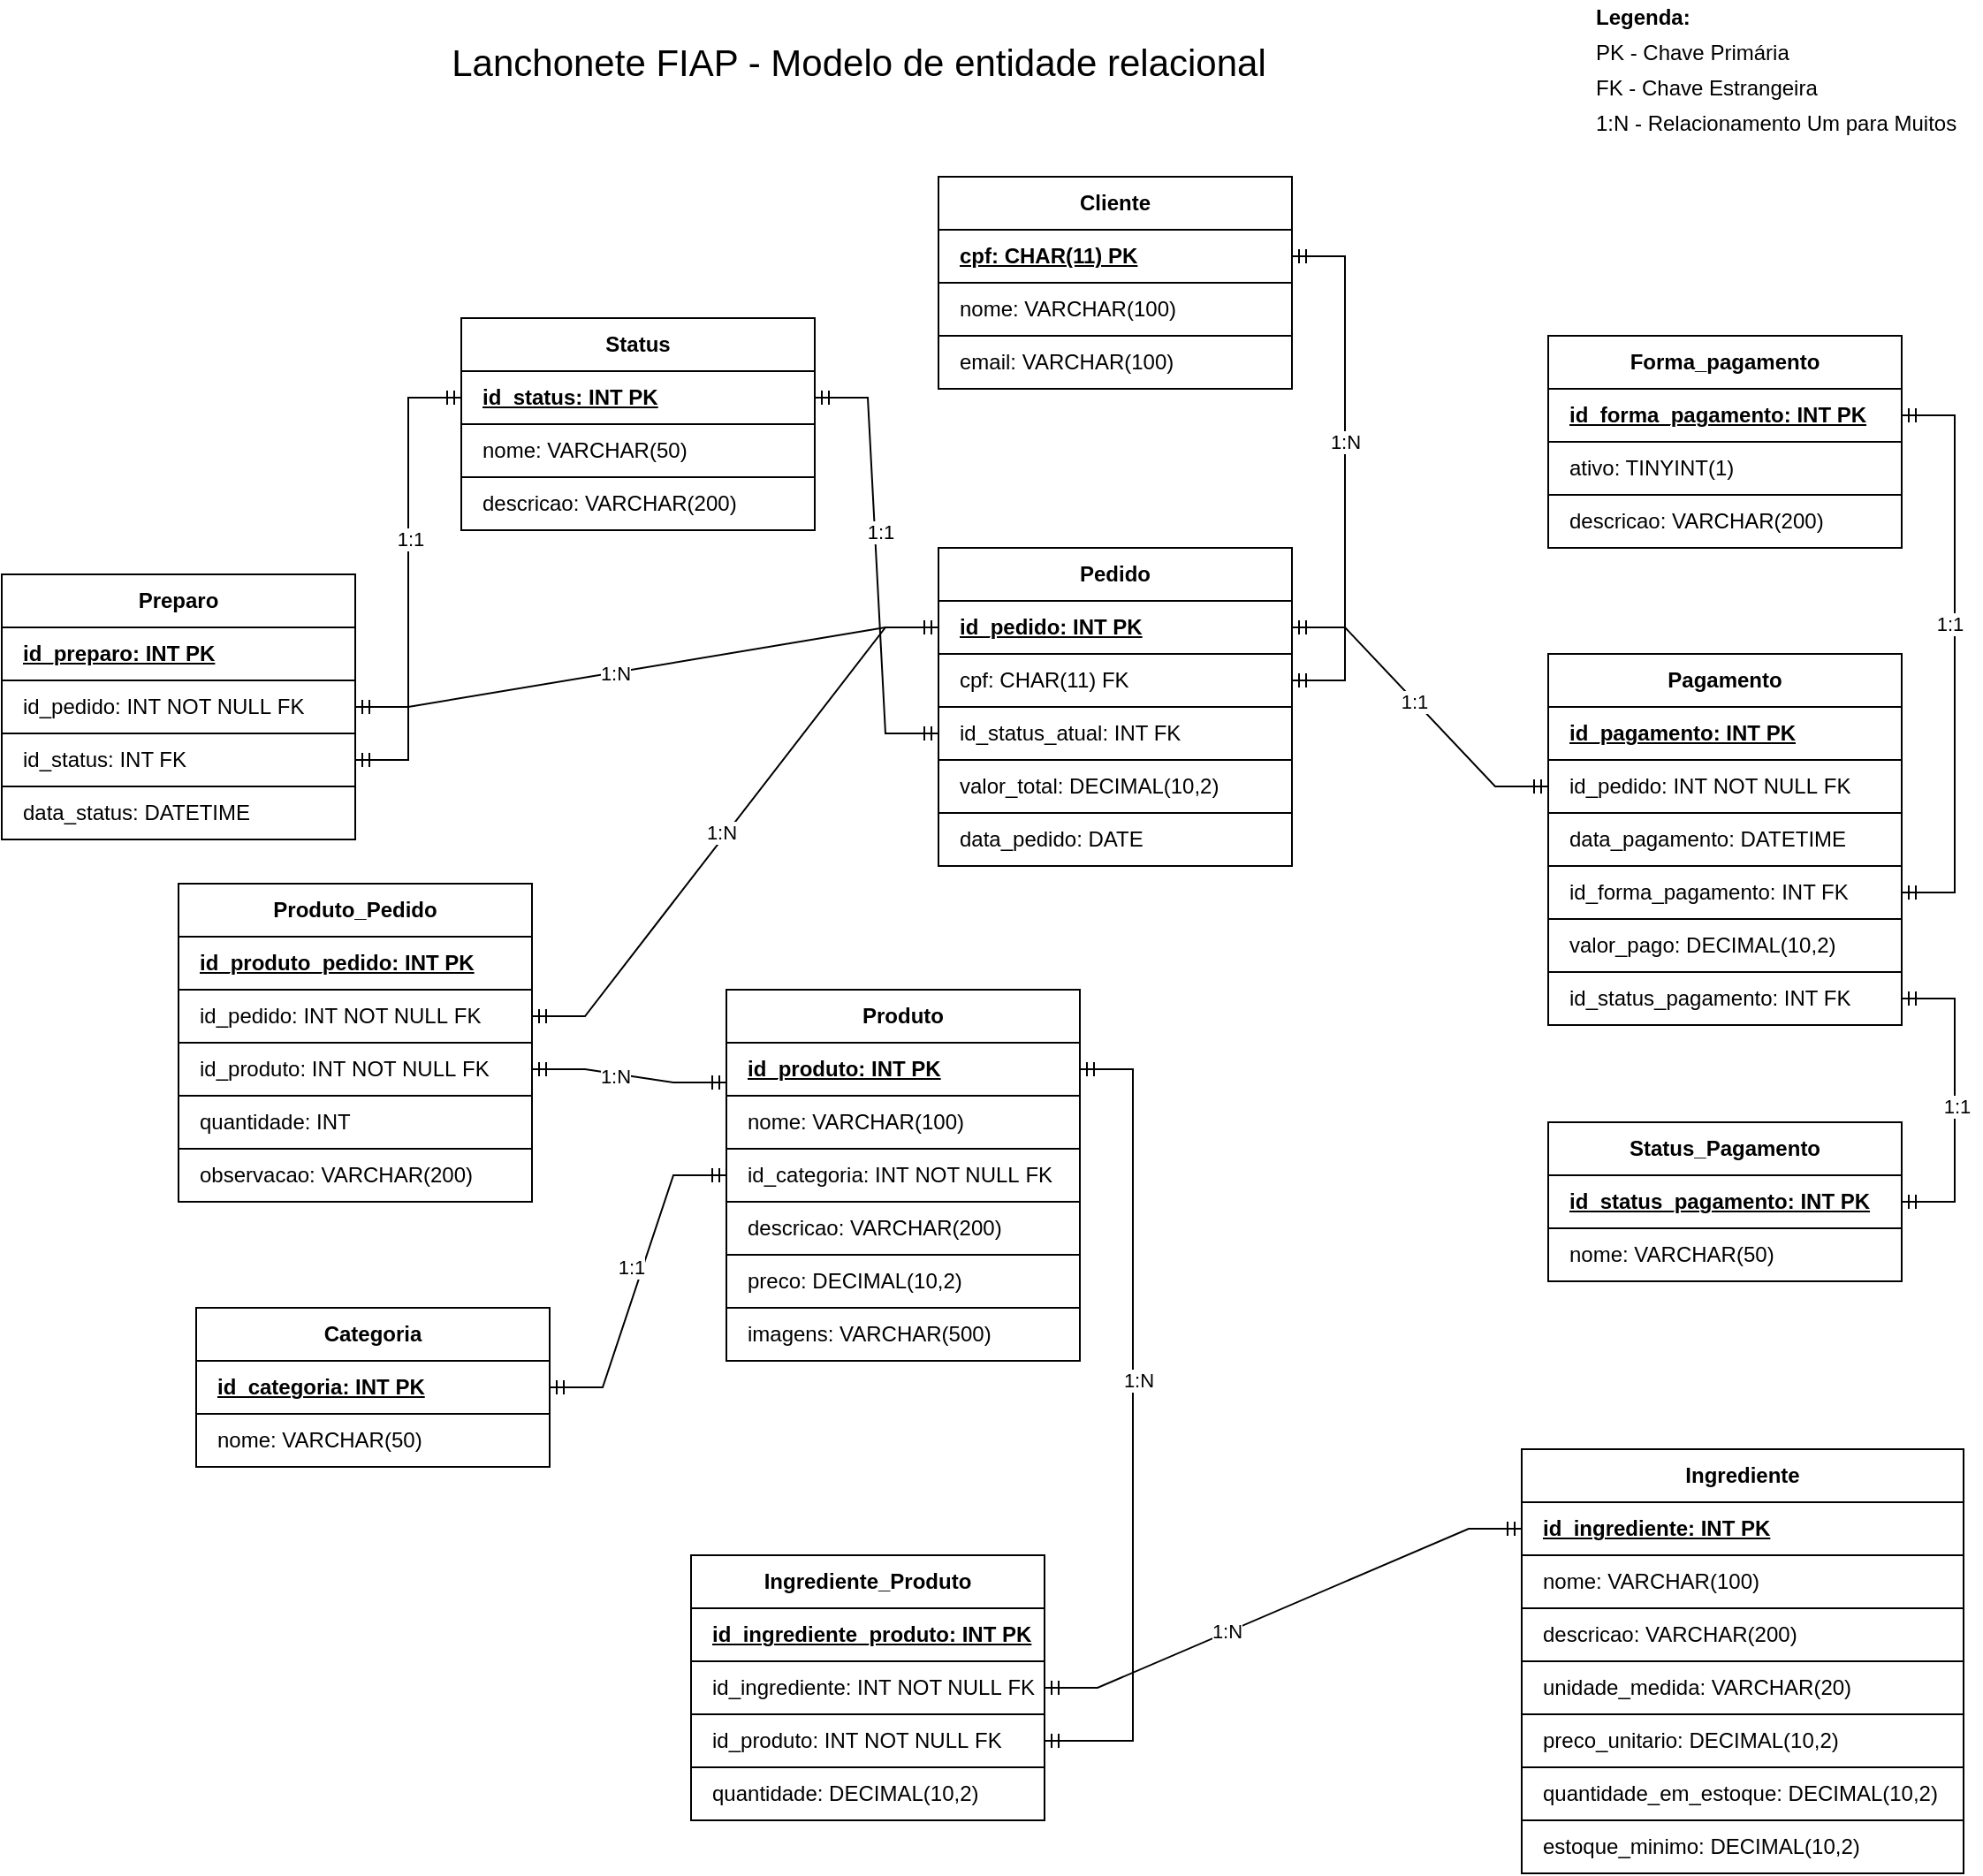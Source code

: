 <mxfile scale="1" border="10">
    <diagram name="MER Lanchonete FIAP" id="QjZd8R-ZHvt1By7iA-Us">
        <mxGraphModel dx="1017" dy="779" grid="0" gridSize="10" guides="1" tooltips="1" connect="1" arrows="1" fold="1" page="1" pageScale="1" pageWidth="1169" pageHeight="827" background="#ffffff" math="0" shadow="0">
            <root>
                <mxCell id="0"/>
                <mxCell id="1" parent="0"/>
                <mxCell id="2" value="Cliente" style="shape=table;startSize=30;container=1;childLayout=tableLayout;fixedRows=1;rowLines=0;fontStyle=1;align=center;resizeLast=1;html=1;whiteSpace=wrap;" parent="1" vertex="1">
                    <mxGeometry x="570" y="110" width="200" height="120" as="geometry"/>
                </mxCell>
                <mxCell id="3" value="cpf: CHAR(11) PK" style="shape=partialRectangle;html=1;align=left;spacingLeft=10;fontStyle=5;" parent="2" vertex="1">
                    <mxGeometry y="30" width="200" height="30" as="geometry"/>
                </mxCell>
                <mxCell id="4" value="nome: VARCHAR(100)" style="shape=partialRectangle;html=1;align=left;spacingLeft=10;" parent="2" vertex="1">
                    <mxGeometry y="60" width="200" height="30" as="geometry"/>
                </mxCell>
                <mxCell id="5" value="email: VARCHAR(100)" style="shape=partialRectangle;html=1;align=left;spacingLeft=10;" parent="2" vertex="1">
                    <mxGeometry y="90" width="200" height="30" as="geometry"/>
                </mxCell>
                <mxCell id="6" value="Status" style="shape=table;startSize=30;container=1;childLayout=tableLayout;fixedRows=1;rowLines=0;fontStyle=1;align=center;resizeLast=1;html=1;whiteSpace=wrap;" parent="1" vertex="1">
                    <mxGeometry x="300" y="190" width="200" height="120" as="geometry"/>
                </mxCell>
                <mxCell id="7" value="id_status: INT PK" style="shape=partialRectangle;html=1;align=left;spacingLeft=10;fontStyle=5;" parent="6" vertex="1">
                    <mxGeometry y="30" width="200" height="30" as="geometry"/>
                </mxCell>
                <mxCell id="8" value="nome: VARCHAR(50)" style="shape=partialRectangle;html=1;align=left;spacingLeft=10;" parent="6" vertex="1">
                    <mxGeometry y="60" width="200" height="30" as="geometry"/>
                </mxCell>
                <mxCell id="9" value="descricao: VARCHAR(200)" style="shape=partialRectangle;html=1;align=left;spacingLeft=10;" parent="6" vertex="1">
                    <mxGeometry y="90" width="200" height="30" as="geometry"/>
                </mxCell>
                <mxCell id="10" value="Pedido" style="shape=table;startSize=30;container=1;childLayout=tableLayout;fixedRows=1;rowLines=0;fontStyle=1;align=center;resizeLast=1;html=1;whiteSpace=wrap;" parent="1" vertex="1">
                    <mxGeometry x="570" y="320" width="200" height="180" as="geometry"/>
                </mxCell>
                <mxCell id="11" value="id_pedido: INT PK" style="shape=partialRectangle;html=1;align=left;spacingLeft=10;fontStyle=5;" parent="10" vertex="1">
                    <mxGeometry y="30" width="200" height="30" as="geometry"/>
                </mxCell>
                <mxCell id="12" value="cpf: CHAR(11) FK" style="shape=partialRectangle;html=1;align=left;spacingLeft=10;" parent="10" vertex="1">
                    <mxGeometry y="60" width="200" height="30" as="geometry"/>
                </mxCell>
                <mxCell id="13" value="id_status_atual: INT FK" style="shape=partialRectangle;html=1;align=left;spacingLeft=10;" parent="10" vertex="1">
                    <mxGeometry y="90" width="200" height="30" as="geometry"/>
                </mxCell>
                <mxCell id="14" value="valor_total: DECIMAL(10,2)" style="shape=partialRectangle;html=1;align=left;spacingLeft=10;" parent="10" vertex="1">
                    <mxGeometry y="120" width="200" height="30" as="geometry"/>
                </mxCell>
                <mxCell id="15" value="data_pedido: DATE" style="shape=partialRectangle;html=1;align=left;spacingLeft=10;" parent="10" vertex="1">
                    <mxGeometry y="150" width="200" height="30" as="geometry"/>
                </mxCell>
                <mxCell id="16" value="Preparo" style="shape=table;startSize=30;container=1;childLayout=tableLayout;fixedRows=1;rowLines=0;fontStyle=1;align=center;resizeLast=1;html=1;whiteSpace=wrap;" parent="1" vertex="1">
                    <mxGeometry x="40" y="335" width="200" height="150" as="geometry"/>
                </mxCell>
                <mxCell id="17" value="id_preparo: INT PK" style="shape=partialRectangle;html=1;align=left;spacingLeft=10;fontStyle=5;" parent="16" vertex="1">
                    <mxGeometry y="30" width="200" height="30" as="geometry"/>
                </mxCell>
                <mxCell id="18" value="id_pedido: INT&amp;nbsp;&lt;span style=&quot;color: rgb(0, 0, 0);&quot;&gt;NOT NULL&amp;nbsp;&lt;/span&gt;FK" style="shape=partialRectangle;html=1;align=left;spacingLeft=10;" parent="16" vertex="1">
                    <mxGeometry y="60" width="200" height="30" as="geometry"/>
                </mxCell>
                <mxCell id="19" value="id_status: INT FK" style="shape=partialRectangle;html=1;align=left;spacingLeft=10;" parent="16" vertex="1">
                    <mxGeometry y="90" width="200" height="30" as="geometry"/>
                </mxCell>
                <mxCell id="20" value="data_status: DATETIME" style="shape=partialRectangle;html=1;align=left;spacingLeft=10;" parent="16" vertex="1">
                    <mxGeometry y="120" width="200" height="30" as="geometry"/>
                </mxCell>
                <mxCell id="21" value="Forma_pagamento" style="shape=table;startSize=30;container=1;childLayout=tableLayout;fixedRows=1;rowLines=0;fontStyle=1;align=center;resizeLast=1;html=1;whiteSpace=wrap;" parent="1" vertex="1">
                    <mxGeometry x="915" y="200" width="200" height="120" as="geometry"/>
                </mxCell>
                <mxCell id="22" value="id_forma_pagamento: INT PK" style="shape=partialRectangle;html=1;align=left;spacingLeft=10;fontStyle=5;" parent="21" vertex="1">
                    <mxGeometry y="30" width="200" height="30" as="geometry"/>
                </mxCell>
                <mxCell id="23" value="nome: VARCHAR(50)" style="shape=partialRectangle;html=1;align=left;spacingLeft=10;" parent="21" vertex="1">
                    <mxGeometry y="60" width="200" height="30" as="geometry"/>
                </mxCell>
                <mxCell id="24" value="descricao: VARCHAR(200)" style="shape=partialRectangle;html=1;align=left;spacingLeft=10;" parent="21" vertex="1">
                    <mxGeometry y="90" width="200" height="30" as="geometry"/>
                </mxCell>
                <mxCell id="210" value="ativo: TINYINT(1)" style="shape=partialRectangle;html=1;align=left;spacingLeft=10;" parent="21" vertex="1">
                    <mxGeometry y="60" width="200" height="30" as="geometry"/>
                </mxCell>
                <mxCell id="25" value="Status_Pagamento" style="shape=table;startSize=30;container=1;childLayout=tableLayout;fixedRows=1;rowLines=0;fontStyle=1;align=center;resizeLast=1;html=1;whiteSpace=wrap;" parent="1" vertex="1">
                    <mxGeometry x="915" y="645" width="200" height="90" as="geometry"/>
                </mxCell>
                <mxCell id="26" value="id_status_pagamento: INT PK" style="shape=partialRectangle;html=1;align=left;spacingLeft=10;fontStyle=5;" parent="25" vertex="1">
                    <mxGeometry y="30" width="200" height="30" as="geometry"/>
                </mxCell>
                <mxCell id="27" value="nome: VARCHAR(50)" style="shape=partialRectangle;html=1;align=left;spacingLeft=10;" parent="25" vertex="1">
                    <mxGeometry y="60" width="200" height="30" as="geometry"/>
                </mxCell>
                <mxCell id="28" value="Pagamento" style="shape=table;startSize=30;container=1;childLayout=tableLayout;fixedRows=1;rowLines=0;fontStyle=1;align=center;resizeLast=1;html=1;whiteSpace=wrap;" parent="1" vertex="1">
                    <mxGeometry x="915" y="380" width="200" height="210" as="geometry"/>
                </mxCell>
                <mxCell id="29" value="id_pagamento: INT PK" style="shape=partialRectangle;html=1;align=left;spacingLeft=10;fontStyle=5;" parent="28" vertex="1">
                    <mxGeometry y="30" width="200" height="30" as="geometry"/>
                </mxCell>
                <mxCell id="30" value="id_pedido: INT&amp;nbsp;&lt;span style=&quot;color: rgb(0, 0, 0);&quot;&gt;NOT NULL&amp;nbsp;&lt;/span&gt;FK" style="shape=partialRectangle;html=1;align=left;spacingLeft=10;" parent="28" vertex="1">
                    <mxGeometry y="60" width="200" height="30" as="geometry"/>
                </mxCell>
                <mxCell id="31" value="data_pagamento: DATETIME" style="shape=partialRectangle;html=1;align=left;spacingLeft=10;" parent="28" vertex="1">
                    <mxGeometry y="90" width="200" height="30" as="geometry"/>
                </mxCell>
                <mxCell id="32" value="id_forma_pagamento: INT FK" style="shape=partialRectangle;html=1;align=left;spacingLeft=10;" parent="28" vertex="1">
                    <mxGeometry y="120" width="200" height="30" as="geometry"/>
                </mxCell>
                <mxCell id="33" value="valor_pago: DECIMAL(10,2)" style="shape=partialRectangle;html=1;align=left;spacingLeft=10;" parent="28" vertex="1">
                    <mxGeometry y="150" width="200" height="30" as="geometry"/>
                </mxCell>
                <mxCell id="34" value="id_status_pagamento: INT FK" style="shape=partialRectangle;html=1;align=left;spacingLeft=10;" parent="28" vertex="1">
                    <mxGeometry y="180" width="200" height="30" as="geometry"/>
                </mxCell>
                <mxCell id="35" value="Produto" style="shape=table;startSize=30;container=1;childLayout=tableLayout;fixedRows=1;rowLines=0;fontStyle=1;align=center;resizeLast=1;html=1;whiteSpace=wrap;" parent="1" vertex="1">
                    <mxGeometry x="450" y="570" width="200" height="210" as="geometry"/>
                </mxCell>
                <mxCell id="36" value="id_produto: INT PK" style="shape=partialRectangle;html=1;align=left;spacingLeft=10;fontStyle=5;" parent="35" vertex="1">
                    <mxGeometry y="30" width="200" height="30" as="geometry"/>
                </mxCell>
                <mxCell id="37" value="nome: VARCHAR(100)" style="shape=partialRectangle;html=1;align=left;spacingLeft=10;" parent="35" vertex="1">
                    <mxGeometry y="60" width="200" height="30" as="geometry"/>
                </mxCell>
                <mxCell id="38" value="id_categoria: INT&amp;nbsp;&lt;span style=&quot;color: rgb(0, 0, 0);&quot;&gt;NOT NULL&amp;nbsp;&lt;/span&gt;FK" style="shape=partialRectangle;html=1;align=left;spacingLeft=10;" parent="35" vertex="1">
                    <mxGeometry y="90" width="200" height="30" as="geometry"/>
                </mxCell>
                <mxCell id="39" value="descricao: VARCHAR(200)" style="shape=partialRectangle;html=1;align=left;spacingLeft=10;" parent="35" vertex="1">
                    <mxGeometry y="120" width="200" height="30" as="geometry"/>
                </mxCell>
                <mxCell id="40" value="preco: DECIMAL(10,2)" style="shape=partialRectangle;html=1;align=left;spacingLeft=10;" parent="35" vertex="1">
                    <mxGeometry y="150" width="200" height="30" as="geometry"/>
                </mxCell>
                <mxCell id="41" value="imagens: VARCHAR(500)" style="shape=partialRectangle;html=1;align=left;spacingLeft=10;" parent="35" vertex="1">
                    <mxGeometry y="180" width="200" height="30" as="geometry"/>
                </mxCell>
                <mxCell id="42" value="Produto_Pedido" style="shape=table;startSize=30;container=1;childLayout=tableLayout;fixedRows=1;rowLines=0;fontStyle=1;align=center;resizeLast=1;html=1;whiteSpace=wrap;" parent="1" vertex="1">
                    <mxGeometry x="140" y="510" width="200" height="180" as="geometry"/>
                </mxCell>
                <mxCell id="43" value="id_produto_pedido: INT PK" style="shape=partialRectangle;html=1;align=left;spacingLeft=10;fontStyle=5;" parent="42" vertex="1">
                    <mxGeometry y="30" width="200" height="30" as="geometry"/>
                </mxCell>
                <mxCell id="44" value="id_pedido: INT&amp;nbsp;&lt;span style=&quot;color: rgb(0, 0, 0);&quot;&gt;NOT NULL&lt;/span&gt;&amp;nbsp;FK" style="shape=partialRectangle;html=1;align=left;spacingLeft=10;" parent="42" vertex="1">
                    <mxGeometry y="60" width="200" height="30" as="geometry"/>
                </mxCell>
                <mxCell id="45" value="id_produto: INT&amp;nbsp;&lt;span style=&quot;color: rgb(0, 0, 0);&quot;&gt;NOT NULL&amp;nbsp;&lt;/span&gt;FK" style="shape=partialRectangle;html=1;align=left;spacingLeft=10;" parent="42" vertex="1">
                    <mxGeometry y="90" width="200" height="30" as="geometry"/>
                </mxCell>
                <mxCell id="46" value="quantidade: INT" style="shape=partialRectangle;html=1;align=left;spacingLeft=10;" parent="42" vertex="1">
                    <mxGeometry y="120" width="200" height="30" as="geometry"/>
                </mxCell>
                <mxCell id="47" value="observacao: VARCHAR(200)" style="shape=partialRectangle;html=1;align=left;spacingLeft=10;" parent="42" vertex="1">
                    <mxGeometry y="150" width="200" height="30" as="geometry"/>
                </mxCell>
                <mxCell id="48" value="Categoria" style="shape=table;startSize=30;container=1;childLayout=tableLayout;fixedRows=1;rowLines=0;fontStyle=1;align=center;resizeLast=1;html=1;whiteSpace=wrap;" parent="1" vertex="1">
                    <mxGeometry x="150" y="750" width="200" height="90" as="geometry"/>
                </mxCell>
                <mxCell id="49" value="id_categoria: INT PK" style="shape=partialRectangle;html=1;align=left;spacingLeft=10;fontStyle=5;" parent="48" vertex="1">
                    <mxGeometry y="30" width="200" height="30" as="geometry"/>
                </mxCell>
                <mxCell id="50" value="nome: VARCHAR(50)" style="shape=partialRectangle;html=1;align=left;spacingLeft=10;" parent="48" vertex="1">
                    <mxGeometry y="60" width="200" height="30" as="geometry"/>
                </mxCell>
                <mxCell id="51" value="Ingrediente" style="shape=table;startSize=30;container=1;childLayout=tableLayout;fixedRows=1;rowLines=0;fontStyle=1;align=center;resizeLast=1;html=1;whiteSpace=wrap;" parent="1" vertex="1">
                    <mxGeometry x="900" y="830" width="250" height="240" as="geometry"/>
                </mxCell>
                <mxCell id="52" value="id_ingrediente: INT PK" style="shape=partialRectangle;html=1;align=left;spacingLeft=10;fontStyle=5;" parent="51" vertex="1">
                    <mxGeometry y="30" width="250" height="30" as="geometry"/>
                </mxCell>
                <mxCell id="53" value="nome: VARCHAR(100)" style="shape=partialRectangle;html=1;align=left;spacingLeft=10;" parent="51" vertex="1">
                    <mxGeometry y="60" width="250" height="30" as="geometry"/>
                </mxCell>
                <mxCell id="54" value="descricao: VARCHAR(200)" style="shape=partialRectangle;html=1;align=left;spacingLeft=10;" parent="51" vertex="1">
                    <mxGeometry y="90" width="250" height="30" as="geometry"/>
                </mxCell>
                <mxCell id="55" value="unidade_medida: VARCHAR(20)" style="shape=partialRectangle;html=1;align=left;spacingLeft=10;" parent="51" vertex="1">
                    <mxGeometry y="120" width="250" height="30" as="geometry"/>
                </mxCell>
                <mxCell id="56" value="preco_unitario: DECIMAL(10,2)" style="shape=partialRectangle;html=1;align=left;spacingLeft=10;" parent="51" vertex="1">
                    <mxGeometry y="150" width="250" height="30" as="geometry"/>
                </mxCell>
                <mxCell id="57" value="quantidade_em_estoque: DECIMAL(10,2)" style="shape=partialRectangle;html=1;align=left;spacingLeft=10;" parent="51" vertex="1">
                    <mxGeometry y="180" width="250" height="30" as="geometry"/>
                </mxCell>
                <mxCell id="58" value="estoque_minimo: DECIMAL(10,2)" style="shape=partialRectangle;html=1;align=left;spacingLeft=10;" parent="51" vertex="1">
                    <mxGeometry y="210" width="250" height="30" as="geometry"/>
                </mxCell>
                <mxCell id="59" value="Ingrediente_Produto" style="shape=table;startSize=30;container=1;childLayout=tableLayout;fixedRows=1;rowLines=0;fontStyle=1;align=center;resizeLast=1;html=1;whiteSpace=wrap;" parent="1" vertex="1">
                    <mxGeometry x="430" y="890" width="200" height="150" as="geometry">
                        <mxRectangle x="600" y="700" width="150" height="30" as="alternateBounds"/>
                    </mxGeometry>
                </mxCell>
                <mxCell id="60" value="id_ingrediente_produto: INT PK" style="shape=partialRectangle;html=1;align=left;spacingLeft=10;fontStyle=5;" parent="59" vertex="1">
                    <mxGeometry y="30" width="200" height="30" as="geometry"/>
                </mxCell>
                <mxCell id="61" value="id_ingrediente: INT&amp;nbsp;&lt;span style=&quot;color: rgb(0, 0, 0);&quot;&gt;NOT NULL&amp;nbsp;&lt;/span&gt;FK" style="shape=partialRectangle;html=1;align=left;spacingLeft=10;" parent="59" vertex="1">
                    <mxGeometry y="60" width="200" height="30" as="geometry"/>
                </mxCell>
                <mxCell id="62" value="id_produto: INT&amp;nbsp;&lt;span style=&quot;color: rgb(0, 0, 0);&quot;&gt;NOT NULL&amp;nbsp;&lt;/span&gt;FK" style="shape=partialRectangle;html=1;align=left;spacingLeft=10;" parent="59" vertex="1">
                    <mxGeometry y="90" width="200" height="30" as="geometry"/>
                </mxCell>
                <mxCell id="63" value="quantidade: DECIMAL(10,2)" style="shape=partialRectangle;html=1;align=left;spacingLeft=10;" parent="59" vertex="1">
                    <mxGeometry y="120" width="200" height="30" as="geometry"/>
                </mxCell>
                <mxCell id="70" value="" style="edgeStyle=entityRelationEdgeStyle;fontSize=12;html=1;endArrow=ERmandOne;startArrow=ERmandOne;rounded=0;entryX=1;entryY=0.5;entryDx=0;entryDy=0;exitX=0;exitY=0.5;exitDx=0;exitDy=0;" parent="1" source="11" target="18" edge="1">
                    <mxGeometry width="100" height="100" relative="1" as="geometry">
                        <mxPoint x="250" y="320" as="sourcePoint"/>
                        <mxPoint x="350" y="220" as="targetPoint"/>
                    </mxGeometry>
                </mxCell>
                <mxCell id="102" value="1:N" style="edgeLabel;html=1;align=center;verticalAlign=middle;resizable=0;points=[];" parent="70" vertex="1" connectable="0">
                    <mxGeometry x="0.112" relative="1" as="geometry">
                        <mxPoint as="offset"/>
                    </mxGeometry>
                </mxCell>
                <mxCell id="71" value="" style="edgeStyle=entityRelationEdgeStyle;fontSize=12;html=1;endArrow=ERmandOne;startArrow=ERmandOne;rounded=0;" parent="1" source="3" target="12" edge="1">
                    <mxGeometry width="100" height="100" relative="1" as="geometry">
                        <mxPoint x="990" y="110" as="sourcePoint"/>
                        <mxPoint x="790" y="320" as="targetPoint"/>
                    </mxGeometry>
                </mxCell>
                <mxCell id="93" value="1:N" style="edgeLabel;html=1;align=center;verticalAlign=middle;resizable=0;points=[];" parent="71" vertex="1" connectable="0">
                    <mxGeometry x="-0.207" relative="1" as="geometry">
                        <mxPoint y="16" as="offset"/>
                    </mxGeometry>
                </mxCell>
                <mxCell id="72" value="" style="edgeStyle=entityRelationEdgeStyle;fontSize=12;html=1;endArrow=ERmandOne;startArrow=ERmandOne;rounded=0;entryX=0;entryY=0.5;entryDx=0;entryDy=0;exitX=1;exitY=0.5;exitDx=0;exitDy=0;" parent="1" source="7" target="13" edge="1">
                    <mxGeometry width="100" height="100" relative="1" as="geometry">
                        <mxPoint x="270" y="340" as="sourcePoint"/>
                        <mxPoint x="320" y="305" as="targetPoint"/>
                    </mxGeometry>
                </mxCell>
                <mxCell id="106" value="1:1" style="edgeLabel;html=1;align=center;verticalAlign=middle;resizable=0;points=[];" parent="72" vertex="1" connectable="0">
                    <mxGeometry x="-0.154" y="3" relative="1" as="geometry">
                        <mxPoint as="offset"/>
                    </mxGeometry>
                </mxCell>
                <mxCell id="73" value="" style="edgeStyle=entityRelationEdgeStyle;fontSize=12;html=1;endArrow=ERmandOne;startArrow=ERmandOne;rounded=0;entryX=1;entryY=0.5;entryDx=0;entryDy=0;" parent="1" source="7" target="19" edge="1">
                    <mxGeometry width="100" height="100" relative="1" as="geometry">
                        <mxPoint x="270" y="340" as="sourcePoint"/>
                        <mxPoint x="320" y="305" as="targetPoint"/>
                    </mxGeometry>
                </mxCell>
                <mxCell id="105" value="1:1" style="edgeLabel;html=1;align=center;verticalAlign=middle;resizable=0;points=[];" parent="73" vertex="1" connectable="0">
                    <mxGeometry x="-0.172" y="1" relative="1" as="geometry">
                        <mxPoint as="offset"/>
                    </mxGeometry>
                </mxCell>
                <mxCell id="74" value="" style="edgeStyle=entityRelationEdgeStyle;fontSize=12;html=1;endArrow=ERmandOne;startArrow=ERmandOne;rounded=0;entryX=0;entryY=0.5;entryDx=0;entryDy=0;exitX=1;exitY=0.5;exitDx=0;exitDy=0;" parent="1" source="11" target="30" edge="1">
                    <mxGeometry width="100" height="100" relative="1" as="geometry">
                        <mxPoint x="270" y="340" as="sourcePoint"/>
                        <mxPoint x="320" y="305" as="targetPoint"/>
                    </mxGeometry>
                </mxCell>
                <mxCell id="94" value="1:1" style="edgeLabel;html=1;align=center;verticalAlign=middle;resizable=0;points=[];" parent="74" vertex="1" connectable="0">
                    <mxGeometry x="-0.055" relative="1" as="geometry">
                        <mxPoint as="offset"/>
                    </mxGeometry>
                </mxCell>
                <mxCell id="75" value="" style="edgeStyle=entityRelationEdgeStyle;fontSize=12;html=1;endArrow=ERmandOne;startArrow=ERmandOne;rounded=0;" parent="1" source="22" target="32" edge="1">
                    <mxGeometry width="100" height="100" relative="1" as="geometry">
                        <mxPoint x="840" y="245" as="sourcePoint"/>
                        <mxPoint x="840" y="515" as="targetPoint"/>
                        <Array as="points">
                            <mxPoint x="785" y="400"/>
                            <mxPoint x="775" y="330"/>
                            <mxPoint x="715" y="430"/>
                        </Array>
                    </mxGeometry>
                </mxCell>
                <mxCell id="95" value="1:1" style="edgeLabel;html=1;align=center;verticalAlign=middle;resizable=0;points=[];" parent="75" vertex="1" connectable="0">
                    <mxGeometry x="-0.105" y="-3" relative="1" as="geometry">
                        <mxPoint as="offset"/>
                    </mxGeometry>
                </mxCell>
                <mxCell id="76" value="" style="edgeStyle=entityRelationEdgeStyle;fontSize=12;html=1;endArrow=ERmandOne;startArrow=ERmandOne;rounded=0;" parent="1" source="26" target="34" edge="1">
                    <mxGeometry width="100" height="100" relative="1" as="geometry">
                        <mxPoint x="900" y="695" as="sourcePoint"/>
                        <mxPoint x="900" y="570" as="targetPoint"/>
                        <Array as="points">
                            <mxPoint x="840" y="625"/>
                        </Array>
                    </mxGeometry>
                </mxCell>
                <mxCell id="96" value="1:1" style="edgeLabel;html=1;align=center;verticalAlign=middle;resizable=0;points=[];" parent="76" vertex="1" connectable="0">
                    <mxGeometry x="-0.04" y="-1" relative="1" as="geometry">
                        <mxPoint as="offset"/>
                    </mxGeometry>
                </mxCell>
                <mxCell id="77" value="" style="edgeStyle=entityRelationEdgeStyle;fontSize=12;html=1;endArrow=ERmandOne;startArrow=ERmandOne;rounded=0;entryX=1;entryY=0.5;entryDx=0;entryDy=0;" parent="1" source="11" target="44" edge="1">
                    <mxGeometry width="100" height="100" relative="1" as="geometry">
                        <mxPoint x="270" y="340" as="sourcePoint"/>
                        <mxPoint x="320" y="305" as="targetPoint"/>
                    </mxGeometry>
                </mxCell>
                <mxCell id="101" value="1:N" style="edgeLabel;html=1;align=center;verticalAlign=middle;resizable=0;points=[];" parent="77" vertex="1" connectable="0">
                    <mxGeometry x="0.06" y="-3" relative="1" as="geometry">
                        <mxPoint as="offset"/>
                    </mxGeometry>
                </mxCell>
                <mxCell id="78" value="" style="edgeStyle=entityRelationEdgeStyle;fontSize=12;html=1;endArrow=ERmandOne;startArrow=ERmandOne;rounded=0;exitX=0;exitY=0.75;exitDx=0;exitDy=0;" parent="1" source="36" target="45" edge="1">
                    <mxGeometry width="100" height="100" relative="1" as="geometry">
                        <mxPoint x="450" y="640" as="sourcePoint"/>
                        <mxPoint x="340" y="610" as="targetPoint"/>
                    </mxGeometry>
                </mxCell>
                <mxCell id="100" value="1:N" style="edgeLabel;html=1;align=center;verticalAlign=middle;resizable=0;points=[];" parent="78" vertex="1" connectable="0">
                    <mxGeometry x="0.151" relative="1" as="geometry">
                        <mxPoint y="1" as="offset"/>
                    </mxGeometry>
                </mxCell>
                <mxCell id="79" value="" style="edgeStyle=entityRelationEdgeStyle;fontSize=12;html=1;endArrow=ERmandOne;startArrow=ERmandOne;rounded=0;entryX=0;entryY=0.5;entryDx=0;entryDy=0;exitX=1;exitY=0.5;exitDx=0;exitDy=0;" parent="1" source="49" target="38" edge="1">
                    <mxGeometry width="100" height="100" relative="1" as="geometry">
                        <mxPoint x="270" y="640" as="sourcePoint"/>
                        <mxPoint x="320" y="605" as="targetPoint"/>
                    </mxGeometry>
                </mxCell>
                <mxCell id="99" value="1:1" style="edgeLabel;html=1;align=center;verticalAlign=middle;resizable=0;points=[];" parent="79" vertex="1" connectable="0">
                    <mxGeometry x="0.067" y="7" relative="1" as="geometry">
                        <mxPoint as="offset"/>
                    </mxGeometry>
                </mxCell>
                <mxCell id="80" value="" style="edgeStyle=entityRelationEdgeStyle;fontSize=12;html=1;endArrow=ERmandOne;startArrow=ERmandOne;rounded=0;entryX=1;entryY=0.5;entryDx=0;entryDy=0;" parent="1" source="36" target="62" edge="1">
                    <mxGeometry width="100" height="100" relative="1" as="geometry">
                        <mxPoint x="700" y="615" as="sourcePoint"/>
                        <mxPoint x="720" y="920" as="targetPoint"/>
                        <Array as="points">
                            <mxPoint x="910" y="840"/>
                            <mxPoint x="850" y="770"/>
                        </Array>
                    </mxGeometry>
                </mxCell>
                <mxCell id="98" value="1:N" style="edgeLabel;html=1;align=center;verticalAlign=middle;resizable=0;points=[];" parent="80" vertex="1" connectable="0">
                    <mxGeometry x="-0.106" y="3" relative="1" as="geometry">
                        <mxPoint as="offset"/>
                    </mxGeometry>
                </mxCell>
                <mxCell id="81" value="" style="edgeStyle=entityRelationEdgeStyle;fontSize=12;html=1;endArrow=ERmandOne;startArrow=ERmandOne;rounded=0;entryX=1;entryY=0.5;entryDx=0;entryDy=0;" parent="1" source="52" target="61" edge="1">
                    <mxGeometry width="100" height="100" relative="1" as="geometry">
                        <mxPoint x="840" y="860" as="sourcePoint"/>
                        <mxPoint x="850" y="930" as="targetPoint"/>
                    </mxGeometry>
                </mxCell>
                <mxCell id="97" value="1:N" style="edgeLabel;html=1;align=center;verticalAlign=middle;resizable=0;points=[];" parent="81" vertex="1" connectable="0">
                    <mxGeometry x="0.241" y="-1" relative="1" as="geometry">
                        <mxPoint as="offset"/>
                    </mxGeometry>
                </mxCell>
                <mxCell id="88" value="Legenda:" style="text;html=1;strokeColor=none;fillColor=none;align=left;verticalAlign=middle;whiteSpace=wrap;rounded=0;fontStyle=1;" parent="1" vertex="1">
                    <mxGeometry x="940" y="10" width="100" height="20" as="geometry"/>
                </mxCell>
                <mxCell id="89" value="PK - Chave Primária" style="text;html=1;strokeColor=none;fillColor=none;align=left;verticalAlign=middle;whiteSpace=wrap;rounded=0;" parent="1" vertex="1">
                    <mxGeometry x="940" y="30" width="150" height="20" as="geometry"/>
                </mxCell>
                <mxCell id="90" value="FK - Chave Estrangeira" style="text;html=1;strokeColor=none;fillColor=none;align=left;verticalAlign=middle;whiteSpace=wrap;rounded=0;" parent="1" vertex="1">
                    <mxGeometry x="940" y="50" width="150" height="20" as="geometry"/>
                </mxCell>
                <mxCell id="91" value="1:N - Relacionamento Um para Muitos" style="text;html=1;strokeColor=none;fillColor=none;align=left;verticalAlign=middle;whiteSpace=wrap;rounded=0;" parent="1" vertex="1">
                    <mxGeometry x="940" y="70" width="220" height="20" as="geometry"/>
                </mxCell>
                <mxCell id="92" value="Lanchonete FIAP - Modelo de entidade relacional" style="text;html=1;align=center;verticalAlign=middle;whiteSpace=wrap;rounded=0;strokeWidth=1;fontSize=21;" parent="1" vertex="1">
                    <mxGeometry x="280.06" y="30" width="489.94" height="30" as="geometry"/>
                </mxCell>
            </root>
        </mxGraphModel>
    </diagram>
</mxfile>